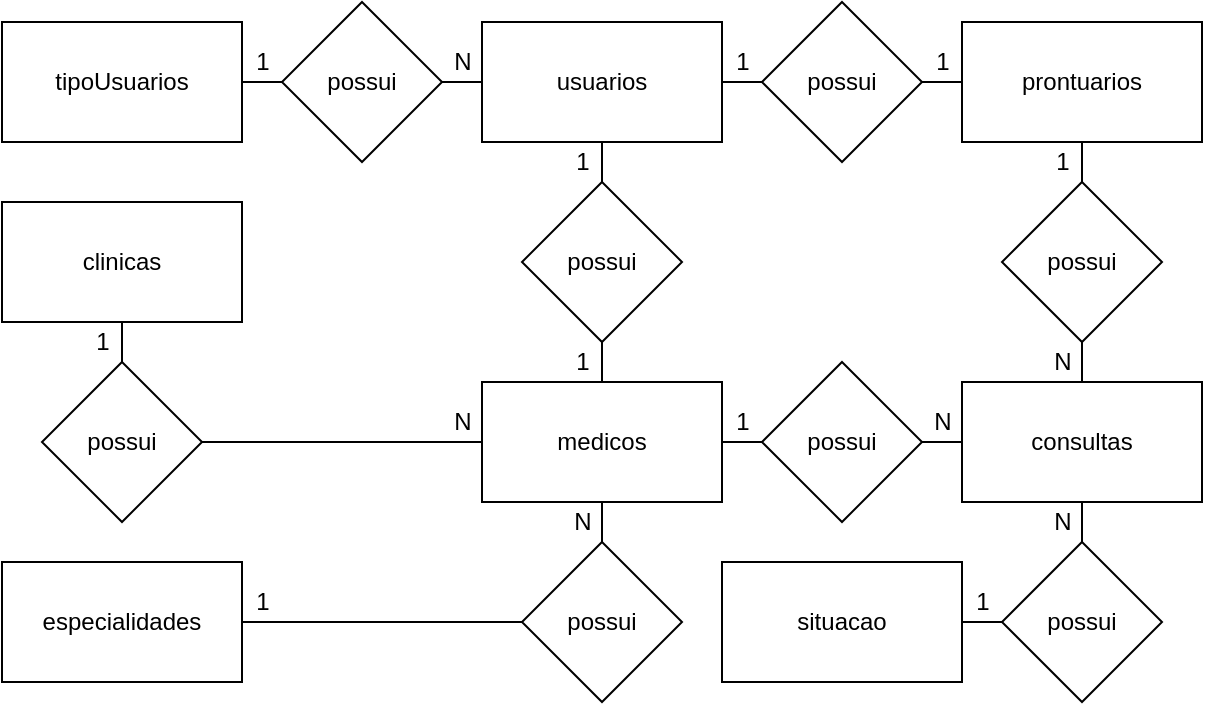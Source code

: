 <mxfile version="14.4.8" type="device" pages="2"><diagram id="7rY4UOTyvsUMsI9Cc3lf" name="conceitual"><mxGraphModel dx="1038" dy="580" grid="1" gridSize="10" guides="1" tooltips="1" connect="1" arrows="1" fold="1" page="1" pageScale="1" pageWidth="827" pageHeight="1169" math="0" shadow="0"><root><mxCell id="0"/><mxCell id="1" parent="0"/><mxCell id="OJ_uaM7BmWq08cD7csnp-76" value="tipoUsuarios" style="rounded=0;whiteSpace=wrap;html=1;" parent="1" vertex="1"><mxGeometry x="40" y="40" width="120" height="60" as="geometry"/></mxCell><mxCell id="OJ_uaM7BmWq08cD7csnp-77" value="usuarios" style="rounded=0;whiteSpace=wrap;html=1;" parent="1" vertex="1"><mxGeometry x="280" y="40" width="120" height="60" as="geometry"/></mxCell><mxCell id="OJ_uaM7BmWq08cD7csnp-78" value="prontuarios" style="rounded=0;whiteSpace=wrap;html=1;" parent="1" vertex="1"><mxGeometry x="520" y="40" width="120" height="60" as="geometry"/></mxCell><mxCell id="OJ_uaM7BmWq08cD7csnp-81" style="edgeStyle=orthogonalEdgeStyle;rounded=0;orthogonalLoop=1;jettySize=auto;html=1;exitX=0;exitY=0.5;exitDx=0;exitDy=0;entryX=1;entryY=0.5;entryDx=0;entryDy=0;endArrow=none;endFill=0;" parent="1" source="OJ_uaM7BmWq08cD7csnp-79" target="OJ_uaM7BmWq08cD7csnp-76" edge="1"><mxGeometry relative="1" as="geometry"/></mxCell><mxCell id="OJ_uaM7BmWq08cD7csnp-82" style="edgeStyle=orthogonalEdgeStyle;rounded=0;orthogonalLoop=1;jettySize=auto;html=1;exitX=1;exitY=0.5;exitDx=0;exitDy=0;entryX=0;entryY=0.5;entryDx=0;entryDy=0;endArrow=none;endFill=0;" parent="1" source="OJ_uaM7BmWq08cD7csnp-79" target="OJ_uaM7BmWq08cD7csnp-77" edge="1"><mxGeometry relative="1" as="geometry"/></mxCell><mxCell id="OJ_uaM7BmWq08cD7csnp-79" value="possui" style="rhombus;whiteSpace=wrap;html=1;" parent="1" vertex="1"><mxGeometry x="180" y="30" width="80" height="80" as="geometry"/></mxCell><mxCell id="OJ_uaM7BmWq08cD7csnp-83" style="edgeStyle=orthogonalEdgeStyle;rounded=0;orthogonalLoop=1;jettySize=auto;html=1;exitX=0;exitY=0.5;exitDx=0;exitDy=0;entryX=1;entryY=0.5;entryDx=0;entryDy=0;endArrow=none;endFill=0;" parent="1" source="OJ_uaM7BmWq08cD7csnp-80" target="OJ_uaM7BmWq08cD7csnp-77" edge="1"><mxGeometry relative="1" as="geometry"/></mxCell><mxCell id="OJ_uaM7BmWq08cD7csnp-84" style="edgeStyle=orthogonalEdgeStyle;rounded=0;orthogonalLoop=1;jettySize=auto;html=1;exitX=1;exitY=0.5;exitDx=0;exitDy=0;entryX=0;entryY=0.5;entryDx=0;entryDy=0;endArrow=none;endFill=0;" parent="1" source="OJ_uaM7BmWq08cD7csnp-80" target="OJ_uaM7BmWq08cD7csnp-78" edge="1"><mxGeometry relative="1" as="geometry"/></mxCell><mxCell id="OJ_uaM7BmWq08cD7csnp-80" value="possui" style="rhombus;whiteSpace=wrap;html=1;" parent="1" vertex="1"><mxGeometry x="420" y="30" width="80" height="80" as="geometry"/></mxCell><mxCell id="OJ_uaM7BmWq08cD7csnp-88" style="edgeStyle=orthogonalEdgeStyle;rounded=0;orthogonalLoop=1;jettySize=auto;html=1;exitX=0.5;exitY=1;exitDx=0;exitDy=0;entryX=0.5;entryY=0;entryDx=0;entryDy=0;endArrow=none;endFill=0;" parent="1" source="OJ_uaM7BmWq08cD7csnp-85" target="OJ_uaM7BmWq08cD7csnp-86" edge="1"><mxGeometry relative="1" as="geometry"/></mxCell><mxCell id="OJ_uaM7BmWq08cD7csnp-89" style="edgeStyle=orthogonalEdgeStyle;rounded=0;orthogonalLoop=1;jettySize=auto;html=1;exitX=0.5;exitY=0;exitDx=0;exitDy=0;endArrow=none;endFill=0;" parent="1" source="OJ_uaM7BmWq08cD7csnp-85" target="OJ_uaM7BmWq08cD7csnp-77" edge="1"><mxGeometry relative="1" as="geometry"/></mxCell><mxCell id="OJ_uaM7BmWq08cD7csnp-85" value="possui" style="rhombus;whiteSpace=wrap;html=1;" parent="1" vertex="1"><mxGeometry x="300" y="120" width="80" height="80" as="geometry"/></mxCell><mxCell id="OJ_uaM7BmWq08cD7csnp-86" value="medicos" style="rounded=0;whiteSpace=wrap;html=1;" parent="1" vertex="1"><mxGeometry x="280" y="220" width="120" height="60" as="geometry"/></mxCell><mxCell id="OJ_uaM7BmWq08cD7csnp-87" value="clinicas" style="rounded=0;whiteSpace=wrap;html=1;" parent="1" vertex="1"><mxGeometry x="40" y="130" width="120" height="60" as="geometry"/></mxCell><mxCell id="OJ_uaM7BmWq08cD7csnp-91" style="edgeStyle=orthogonalEdgeStyle;rounded=0;orthogonalLoop=1;jettySize=auto;html=1;exitX=1;exitY=0.5;exitDx=0;exitDy=0;entryX=0;entryY=0.5;entryDx=0;entryDy=0;endArrow=none;endFill=0;" parent="1" source="OJ_uaM7BmWq08cD7csnp-90" target="OJ_uaM7BmWq08cD7csnp-86" edge="1"><mxGeometry relative="1" as="geometry"/></mxCell><mxCell id="OJ_uaM7BmWq08cD7csnp-92" style="edgeStyle=orthogonalEdgeStyle;rounded=0;orthogonalLoop=1;jettySize=auto;html=1;exitX=0.5;exitY=0;exitDx=0;exitDy=0;entryX=0.5;entryY=1;entryDx=0;entryDy=0;endArrow=none;endFill=0;" parent="1" source="OJ_uaM7BmWq08cD7csnp-90" target="OJ_uaM7BmWq08cD7csnp-87" edge="1"><mxGeometry relative="1" as="geometry"/></mxCell><mxCell id="OJ_uaM7BmWq08cD7csnp-90" value="possui" style="rhombus;whiteSpace=wrap;html=1;" parent="1" vertex="1"><mxGeometry x="60" y="210" width="80" height="80" as="geometry"/></mxCell><mxCell id="OJ_uaM7BmWq08cD7csnp-96" style="edgeStyle=orthogonalEdgeStyle;rounded=0;orthogonalLoop=1;jettySize=auto;html=1;exitX=0.5;exitY=0;exitDx=0;exitDy=0;entryX=0.5;entryY=1;entryDx=0;entryDy=0;endArrow=none;endFill=0;" parent="1" source="OJ_uaM7BmWq08cD7csnp-93" target="OJ_uaM7BmWq08cD7csnp-86" edge="1"><mxGeometry relative="1" as="geometry"/></mxCell><mxCell id="OJ_uaM7BmWq08cD7csnp-93" value="possui" style="rhombus;whiteSpace=wrap;html=1;" parent="1" vertex="1"><mxGeometry x="300" y="300" width="80" height="80" as="geometry"/></mxCell><mxCell id="OJ_uaM7BmWq08cD7csnp-97" style="edgeStyle=orthogonalEdgeStyle;rounded=0;orthogonalLoop=1;jettySize=auto;html=1;exitX=1;exitY=0.5;exitDx=0;exitDy=0;entryX=0;entryY=0.5;entryDx=0;entryDy=0;endArrow=none;endFill=0;" parent="1" source="OJ_uaM7BmWq08cD7csnp-94" target="OJ_uaM7BmWq08cD7csnp-93" edge="1"><mxGeometry relative="1" as="geometry"/></mxCell><mxCell id="OJ_uaM7BmWq08cD7csnp-94" value="especialidades" style="rounded=0;whiteSpace=wrap;html=1;" parent="1" vertex="1"><mxGeometry x="40" y="310" width="120" height="60" as="geometry"/></mxCell><mxCell id="OJ_uaM7BmWq08cD7csnp-98" value="consultas" style="rounded=0;whiteSpace=wrap;html=1;" parent="1" vertex="1"><mxGeometry x="520" y="220" width="120" height="60" as="geometry"/></mxCell><mxCell id="OJ_uaM7BmWq08cD7csnp-103" style="edgeStyle=orthogonalEdgeStyle;rounded=0;orthogonalLoop=1;jettySize=auto;html=1;exitX=1;exitY=0.5;exitDx=0;exitDy=0;entryX=0;entryY=0.5;entryDx=0;entryDy=0;endArrow=none;endFill=0;" parent="1" source="OJ_uaM7BmWq08cD7csnp-99" target="OJ_uaM7BmWq08cD7csnp-98" edge="1"><mxGeometry relative="1" as="geometry"/></mxCell><mxCell id="OJ_uaM7BmWq08cD7csnp-104" style="edgeStyle=orthogonalEdgeStyle;rounded=0;orthogonalLoop=1;jettySize=auto;html=1;exitX=0;exitY=0.5;exitDx=0;exitDy=0;entryX=1;entryY=0.5;entryDx=0;entryDy=0;endArrow=none;endFill=0;" parent="1" source="OJ_uaM7BmWq08cD7csnp-99" target="OJ_uaM7BmWq08cD7csnp-86" edge="1"><mxGeometry relative="1" as="geometry"/></mxCell><mxCell id="OJ_uaM7BmWq08cD7csnp-99" value="possui" style="rhombus;whiteSpace=wrap;html=1;" parent="1" vertex="1"><mxGeometry x="420" y="210" width="80" height="80" as="geometry"/></mxCell><mxCell id="OJ_uaM7BmWq08cD7csnp-101" style="edgeStyle=orthogonalEdgeStyle;rounded=0;orthogonalLoop=1;jettySize=auto;html=1;exitX=0.5;exitY=0;exitDx=0;exitDy=0;entryX=0.5;entryY=1;entryDx=0;entryDy=0;endArrow=none;endFill=0;" parent="1" source="OJ_uaM7BmWq08cD7csnp-100" target="OJ_uaM7BmWq08cD7csnp-78" edge="1"><mxGeometry relative="1" as="geometry"/></mxCell><mxCell id="OJ_uaM7BmWq08cD7csnp-102" style="edgeStyle=orthogonalEdgeStyle;rounded=0;orthogonalLoop=1;jettySize=auto;html=1;exitX=0.5;exitY=1;exitDx=0;exitDy=0;entryX=0.5;entryY=0;entryDx=0;entryDy=0;endArrow=none;endFill=0;" parent="1" source="OJ_uaM7BmWq08cD7csnp-100" target="OJ_uaM7BmWq08cD7csnp-98" edge="1"><mxGeometry relative="1" as="geometry"/></mxCell><mxCell id="OJ_uaM7BmWq08cD7csnp-100" value="possui" style="rhombus;whiteSpace=wrap;html=1;" parent="1" vertex="1"><mxGeometry x="540" y="120" width="80" height="80" as="geometry"/></mxCell><mxCell id="OJ_uaM7BmWq08cD7csnp-105" value="1" style="text;html=1;align=center;verticalAlign=middle;resizable=0;points=[];autosize=1;" parent="1" vertex="1"><mxGeometry x="160" y="50" width="20" height="20" as="geometry"/></mxCell><mxCell id="OJ_uaM7BmWq08cD7csnp-106" value="N" style="text;html=1;align=center;verticalAlign=middle;resizable=0;points=[];autosize=1;" parent="1" vertex="1"><mxGeometry x="260" y="50" width="20" height="20" as="geometry"/></mxCell><mxCell id="OJ_uaM7BmWq08cD7csnp-107" value="1" style="text;html=1;align=center;verticalAlign=middle;resizable=0;points=[];autosize=1;" parent="1" vertex="1"><mxGeometry x="400" y="50" width="20" height="20" as="geometry"/></mxCell><mxCell id="OJ_uaM7BmWq08cD7csnp-108" value="1" style="text;html=1;align=center;verticalAlign=middle;resizable=0;points=[];autosize=1;" parent="1" vertex="1"><mxGeometry x="500" y="50" width="20" height="20" as="geometry"/></mxCell><mxCell id="OJ_uaM7BmWq08cD7csnp-109" value="1" style="text;html=1;align=center;verticalAlign=middle;resizable=0;points=[];autosize=1;" parent="1" vertex="1"><mxGeometry x="560" y="100" width="20" height="20" as="geometry"/></mxCell><mxCell id="OJ_uaM7BmWq08cD7csnp-110" value="N" style="text;html=1;align=center;verticalAlign=middle;resizable=0;points=[];autosize=1;" parent="1" vertex="1"><mxGeometry x="560" y="200" width="20" height="20" as="geometry"/></mxCell><mxCell id="OJ_uaM7BmWq08cD7csnp-111" value="N" style="text;html=1;align=center;verticalAlign=middle;resizable=0;points=[];autosize=1;" parent="1" vertex="1"><mxGeometry x="500" y="230" width="20" height="20" as="geometry"/></mxCell><mxCell id="OJ_uaM7BmWq08cD7csnp-112" value="1" style="text;html=1;align=center;verticalAlign=middle;resizable=0;points=[];autosize=1;" parent="1" vertex="1"><mxGeometry x="400" y="230" width="20" height="20" as="geometry"/></mxCell><mxCell id="OJ_uaM7BmWq08cD7csnp-113" value="N" style="text;html=1;align=center;verticalAlign=middle;resizable=0;points=[];autosize=1;" parent="1" vertex="1"><mxGeometry x="320" y="280" width="20" height="20" as="geometry"/></mxCell><mxCell id="OJ_uaM7BmWq08cD7csnp-115" value="1" style="text;html=1;align=center;verticalAlign=middle;resizable=0;points=[];autosize=1;" parent="1" vertex="1"><mxGeometry x="160" y="320" width="20" height="20" as="geometry"/></mxCell><mxCell id="OJ_uaM7BmWq08cD7csnp-116" value="1" style="text;html=1;align=center;verticalAlign=middle;resizable=0;points=[];autosize=1;" parent="1" vertex="1"><mxGeometry x="80" y="190" width="20" height="20" as="geometry"/></mxCell><mxCell id="OJ_uaM7BmWq08cD7csnp-117" value="N" style="text;html=1;align=center;verticalAlign=middle;resizable=0;points=[];autosize=1;" parent="1" vertex="1"><mxGeometry x="260" y="230" width="20" height="20" as="geometry"/></mxCell><mxCell id="OJ_uaM7BmWq08cD7csnp-118" value="1" style="text;html=1;align=center;verticalAlign=middle;resizable=0;points=[];autosize=1;" parent="1" vertex="1"><mxGeometry x="320" y="100" width="20" height="20" as="geometry"/></mxCell><mxCell id="OJ_uaM7BmWq08cD7csnp-119" value="1" style="text;html=1;align=center;verticalAlign=middle;resizable=0;points=[];autosize=1;" parent="1" vertex="1"><mxGeometry x="320" y="200" width="20" height="20" as="geometry"/></mxCell><mxCell id="DDlO2XC5WLQUPD_ehBai-1" value="situacao" style="rounded=0;whiteSpace=wrap;html=1;" parent="1" vertex="1"><mxGeometry x="400" y="310" width="120" height="60" as="geometry"/></mxCell><mxCell id="DDlO2XC5WLQUPD_ehBai-5" style="edgeStyle=orthogonalEdgeStyle;rounded=0;orthogonalLoop=1;jettySize=auto;html=1;exitX=0;exitY=0.5;exitDx=0;exitDy=0;entryX=1;entryY=0.5;entryDx=0;entryDy=0;endArrow=none;endFill=0;" parent="1" source="DDlO2XC5WLQUPD_ehBai-4" target="DDlO2XC5WLQUPD_ehBai-1" edge="1"><mxGeometry relative="1" as="geometry"/></mxCell><mxCell id="DDlO2XC5WLQUPD_ehBai-6" style="edgeStyle=orthogonalEdgeStyle;rounded=0;orthogonalLoop=1;jettySize=auto;html=1;exitX=0.5;exitY=0;exitDx=0;exitDy=0;entryX=0.5;entryY=1;entryDx=0;entryDy=0;endArrow=none;endFill=0;" parent="1" source="DDlO2XC5WLQUPD_ehBai-4" target="OJ_uaM7BmWq08cD7csnp-98" edge="1"><mxGeometry relative="1" as="geometry"/></mxCell><mxCell id="DDlO2XC5WLQUPD_ehBai-4" value="possui" style="rhombus;whiteSpace=wrap;html=1;" parent="1" vertex="1"><mxGeometry x="540" y="300" width="80" height="80" as="geometry"/></mxCell><mxCell id="DDlO2XC5WLQUPD_ehBai-7" value="N" style="text;html=1;align=center;verticalAlign=middle;resizable=0;points=[];autosize=1;" parent="1" vertex="1"><mxGeometry x="560" y="280" width="20" height="20" as="geometry"/></mxCell><mxCell id="DDlO2XC5WLQUPD_ehBai-8" value="1" style="text;html=1;align=center;verticalAlign=middle;resizable=0;points=[];autosize=1;" parent="1" vertex="1"><mxGeometry x="520" y="320" width="20" height="20" as="geometry"/></mxCell></root></mxGraphModel></diagram><diagram id="e2J6EmYb2MCSyccrRSJZ" name="lógico"><mxGraphModel dx="716" dy="400" grid="1" gridSize="10" guides="1" tooltips="1" connect="1" arrows="1" fold="1" page="1" pageScale="1" pageWidth="827" pageHeight="1169" math="0" shadow="0"><root><mxCell id="NOXT77abK0lByr01hegW-0"/><mxCell id="NOXT77abK0lByr01hegW-1" parent="NOXT77abK0lByr01hegW-0"/><mxCell id="NOXT77abK0lByr01hegW-2" value="tipoUsuarios" style="shape=table;startSize=30;container=1;collapsible=1;childLayout=tableLayout;fixedRows=1;rowLines=0;fontStyle=1;align=center;resizeLast=1;" parent="NOXT77abK0lByr01hegW-1" vertex="1"><mxGeometry x="40" y="70" width="180" height="100" as="geometry"/></mxCell><mxCell id="NOXT77abK0lByr01hegW-3" value="" style="shape=partialRectangle;collapsible=0;dropTarget=0;pointerEvents=0;fillColor=none;top=0;left=0;bottom=1;right=0;points=[[0,0.5],[1,0.5]];portConstraint=eastwest;" parent="NOXT77abK0lByr01hegW-2" vertex="1"><mxGeometry y="30" width="180" height="30" as="geometry"/></mxCell><mxCell id="NOXT77abK0lByr01hegW-4" value="PK" style="shape=partialRectangle;connectable=0;fillColor=none;top=0;left=0;bottom=0;right=0;fontStyle=1;overflow=hidden;" parent="NOXT77abK0lByr01hegW-3" vertex="1"><mxGeometry width="30" height="30" as="geometry"/></mxCell><mxCell id="NOXT77abK0lByr01hegW-5" value="idTipoUsuario" style="shape=partialRectangle;connectable=0;fillColor=none;top=0;left=0;bottom=0;right=0;align=left;spacingLeft=6;fontStyle=5;overflow=hidden;" parent="NOXT77abK0lByr01hegW-3" vertex="1"><mxGeometry x="30" width="150" height="30" as="geometry"/></mxCell><mxCell id="NOXT77abK0lByr01hegW-6" value="" style="shape=partialRectangle;collapsible=0;dropTarget=0;pointerEvents=0;fillColor=none;top=0;left=0;bottom=0;right=0;points=[[0,0.5],[1,0.5]];portConstraint=eastwest;" parent="NOXT77abK0lByr01hegW-2" vertex="1"><mxGeometry y="60" width="180" height="30" as="geometry"/></mxCell><mxCell id="NOXT77abK0lByr01hegW-7" value="" style="shape=partialRectangle;connectable=0;fillColor=none;top=0;left=0;bottom=0;right=0;editable=1;overflow=hidden;" parent="NOXT77abK0lByr01hegW-6" vertex="1"><mxGeometry width="30" height="30" as="geometry"/></mxCell><mxCell id="NOXT77abK0lByr01hegW-8" value="tituloTipoUsuario" style="shape=partialRectangle;connectable=0;fillColor=none;top=0;left=0;bottom=0;right=0;align=left;spacingLeft=6;overflow=hidden;" parent="NOXT77abK0lByr01hegW-6" vertex="1"><mxGeometry x="30" width="150" height="30" as="geometry"/></mxCell><mxCell id="HIZ99Whtv7OIh889KNnT-0" value="usuarios" style="shape=table;startSize=30;container=1;collapsible=1;childLayout=tableLayout;fixedRows=1;rowLines=0;fontStyle=1;align=center;resizeLast=1;" parent="NOXT77abK0lByr01hegW-1" vertex="1"><mxGeometry x="280" y="40" width="180" height="160" as="geometry"/></mxCell><mxCell id="HIZ99Whtv7OIh889KNnT-1" value="" style="shape=partialRectangle;collapsible=0;dropTarget=0;pointerEvents=0;fillColor=none;top=0;left=0;bottom=0;right=0;points=[[0,0.5],[1,0.5]];portConstraint=eastwest;" parent="HIZ99Whtv7OIh889KNnT-0" vertex="1"><mxGeometry y="30" width="180" height="30" as="geometry"/></mxCell><mxCell id="HIZ99Whtv7OIh889KNnT-2" value="PK" style="shape=partialRectangle;connectable=0;fillColor=none;top=0;left=0;bottom=0;right=0;fontStyle=1;overflow=hidden;" parent="HIZ99Whtv7OIh889KNnT-1" vertex="1"><mxGeometry width="60" height="30" as="geometry"/></mxCell><mxCell id="HIZ99Whtv7OIh889KNnT-3" value="idUsuario" style="shape=partialRectangle;connectable=0;fillColor=none;top=0;left=0;bottom=0;right=0;align=left;spacingLeft=6;fontStyle=5;overflow=hidden;" parent="HIZ99Whtv7OIh889KNnT-1" vertex="1"><mxGeometry x="60" width="120" height="30" as="geometry"/></mxCell><mxCell id="HIZ99Whtv7OIh889KNnT-4" value="" style="shape=partialRectangle;collapsible=0;dropTarget=0;pointerEvents=0;fillColor=none;top=0;left=0;bottom=1;right=0;points=[[0,0.5],[1,0.5]];portConstraint=eastwest;" parent="HIZ99Whtv7OIh889KNnT-0" vertex="1"><mxGeometry y="60" width="180" height="30" as="geometry"/></mxCell><mxCell id="HIZ99Whtv7OIh889KNnT-5" value="FK" style="shape=partialRectangle;connectable=0;fillColor=none;top=0;left=0;bottom=0;right=0;fontStyle=1;overflow=hidden;" parent="HIZ99Whtv7OIh889KNnT-4" vertex="1"><mxGeometry width="60" height="30" as="geometry"/></mxCell><mxCell id="HIZ99Whtv7OIh889KNnT-6" value="idTipoUsuario" style="shape=partialRectangle;connectable=0;fillColor=none;top=0;left=0;bottom=0;right=0;align=left;spacingLeft=6;fontStyle=5;overflow=hidden;" parent="HIZ99Whtv7OIh889KNnT-4" vertex="1"><mxGeometry x="60" width="120" height="30" as="geometry"/></mxCell><mxCell id="HIZ99Whtv7OIh889KNnT-10" value="" style="shape=partialRectangle;collapsible=0;dropTarget=0;pointerEvents=0;fillColor=none;top=0;left=0;bottom=0;right=0;points=[[0,0.5],[1,0.5]];portConstraint=eastwest;" parent="HIZ99Whtv7OIh889KNnT-0" vertex="1"><mxGeometry y="90" width="180" height="30" as="geometry"/></mxCell><mxCell id="HIZ99Whtv7OIh889KNnT-11" value="" style="shape=partialRectangle;connectable=0;fillColor=none;top=0;left=0;bottom=0;right=0;editable=1;overflow=hidden;" parent="HIZ99Whtv7OIh889KNnT-10" vertex="1"><mxGeometry width="60" height="30" as="geometry"/></mxCell><mxCell id="HIZ99Whtv7OIh889KNnT-12" value="email" style="shape=partialRectangle;connectable=0;fillColor=none;top=0;left=0;bottom=0;right=0;align=left;spacingLeft=6;overflow=hidden;" parent="HIZ99Whtv7OIh889KNnT-10" vertex="1"><mxGeometry x="60" width="120" height="30" as="geometry"/></mxCell><mxCell id="HIZ99Whtv7OIh889KNnT-78" value="" style="shape=partialRectangle;collapsible=0;dropTarget=0;pointerEvents=0;fillColor=none;top=0;left=0;bottom=0;right=0;points=[[0,0.5],[1,0.5]];portConstraint=eastwest;" parent="HIZ99Whtv7OIh889KNnT-0" vertex="1"><mxGeometry y="120" width="180" height="30" as="geometry"/></mxCell><mxCell id="HIZ99Whtv7OIh889KNnT-79" value="" style="shape=partialRectangle;connectable=0;fillColor=none;top=0;left=0;bottom=0;right=0;editable=1;overflow=hidden;" parent="HIZ99Whtv7OIh889KNnT-78" vertex="1"><mxGeometry width="60" height="30" as="geometry"/></mxCell><mxCell id="HIZ99Whtv7OIh889KNnT-80" value="senha" style="shape=partialRectangle;connectable=0;fillColor=none;top=0;left=0;bottom=0;right=0;align=left;spacingLeft=6;overflow=hidden;" parent="HIZ99Whtv7OIh889KNnT-78" vertex="1"><mxGeometry x="60" width="120" height="30" as="geometry"/></mxCell><mxCell id="HIZ99Whtv7OIh889KNnT-26" value="consultas" style="shape=table;startSize=30;container=1;collapsible=1;childLayout=tableLayout;fixedRows=1;rowLines=0;fontStyle=1;align=center;resizeLast=1;" parent="NOXT77abK0lByr01hegW-1" vertex="1"><mxGeometry x="520" y="340" width="180" height="250" as="geometry"/></mxCell><mxCell id="HIZ99Whtv7OIh889KNnT-27" value="" style="shape=partialRectangle;collapsible=0;dropTarget=0;pointerEvents=0;fillColor=none;top=0;left=0;bottom=0;right=0;points=[[0,0.5],[1,0.5]];portConstraint=eastwest;" parent="HIZ99Whtv7OIh889KNnT-26" vertex="1"><mxGeometry y="30" width="180" height="30" as="geometry"/></mxCell><mxCell id="HIZ99Whtv7OIh889KNnT-28" value="PK" style="shape=partialRectangle;connectable=0;fillColor=none;top=0;left=0;bottom=0;right=0;fontStyle=1;overflow=hidden;" parent="HIZ99Whtv7OIh889KNnT-27" vertex="1"><mxGeometry width="60" height="30" as="geometry"/></mxCell><mxCell id="HIZ99Whtv7OIh889KNnT-29" value="idConsulta" style="shape=partialRectangle;connectable=0;fillColor=none;top=0;left=0;bottom=0;right=0;align=left;spacingLeft=6;fontStyle=5;overflow=hidden;" parent="HIZ99Whtv7OIh889KNnT-27" vertex="1"><mxGeometry x="60" width="120" height="30" as="geometry"/></mxCell><mxCell id="zqSfp8advSl7G27o_7N4-134" value="" style="shape=partialRectangle;collapsible=0;dropTarget=0;pointerEvents=0;fillColor=none;top=0;left=0;bottom=0;right=0;points=[[0,0.5],[1,0.5]];portConstraint=eastwest;" parent="HIZ99Whtv7OIh889KNnT-26" vertex="1"><mxGeometry y="60" width="180" height="30" as="geometry"/></mxCell><mxCell id="zqSfp8advSl7G27o_7N4-135" value="FK" style="shape=partialRectangle;connectable=0;fillColor=none;top=0;left=0;bottom=0;right=0;fontStyle=1;overflow=hidden;" parent="zqSfp8advSl7G27o_7N4-134" vertex="1"><mxGeometry width="60" height="30" as="geometry"/></mxCell><mxCell id="zqSfp8advSl7G27o_7N4-136" value="idMedico" style="shape=partialRectangle;connectable=0;fillColor=none;top=0;left=0;bottom=0;right=0;align=left;spacingLeft=6;fontStyle=5;overflow=hidden;" parent="zqSfp8advSl7G27o_7N4-134" vertex="1"><mxGeometry x="60" width="120" height="30" as="geometry"/></mxCell><mxCell id="HIZ99Whtv7OIh889KNnT-124" value="" style="shape=partialRectangle;collapsible=0;dropTarget=0;pointerEvents=0;fillColor=none;top=0;left=0;bottom=0;right=0;points=[[0,0.5],[1,0.5]];portConstraint=eastwest;" parent="HIZ99Whtv7OIh889KNnT-26" vertex="1"><mxGeometry y="90" width="180" height="30" as="geometry"/></mxCell><mxCell id="HIZ99Whtv7OIh889KNnT-125" value="FK" style="shape=partialRectangle;connectable=0;fillColor=none;top=0;left=0;bottom=0;right=0;fontStyle=1;overflow=hidden;" parent="HIZ99Whtv7OIh889KNnT-124" vertex="1"><mxGeometry width="60" height="30" as="geometry"/></mxCell><mxCell id="HIZ99Whtv7OIh889KNnT-126" value="idProntuario" style="shape=partialRectangle;connectable=0;fillColor=none;top=0;left=0;bottom=0;right=0;align=left;spacingLeft=6;fontStyle=5;overflow=hidden;" parent="HIZ99Whtv7OIh889KNnT-124" vertex="1"><mxGeometry x="60" width="120" height="30" as="geometry"/></mxCell><mxCell id="HIZ99Whtv7OIh889KNnT-30" value="" style="shape=partialRectangle;collapsible=0;dropTarget=0;pointerEvents=0;fillColor=none;top=0;left=0;bottom=1;right=0;points=[[0,0.5],[1,0.5]];portConstraint=eastwest;" parent="HIZ99Whtv7OIh889KNnT-26" vertex="1"><mxGeometry y="120" width="180" height="30" as="geometry"/></mxCell><mxCell id="HIZ99Whtv7OIh889KNnT-31" value="FK" style="shape=partialRectangle;connectable=0;fillColor=none;top=0;left=0;bottom=0;right=0;fontStyle=1;overflow=hidden;" parent="HIZ99Whtv7OIh889KNnT-30" vertex="1"><mxGeometry width="60" height="30" as="geometry"/></mxCell><mxCell id="HIZ99Whtv7OIh889KNnT-32" value="idSituacao" style="shape=partialRectangle;connectable=0;fillColor=none;top=0;left=0;bottom=0;right=0;align=left;spacingLeft=6;fontStyle=5;overflow=hidden;" parent="HIZ99Whtv7OIh889KNnT-30" vertex="1"><mxGeometry x="60" width="120" height="30" as="geometry"/></mxCell><mxCell id="zqSfp8advSl7G27o_7N4-137" value="" style="shape=partialRectangle;collapsible=0;dropTarget=0;pointerEvents=0;fillColor=none;top=0;left=0;bottom=0;right=0;points=[[0,0.5],[1,0.5]];portConstraint=eastwest;" parent="HIZ99Whtv7OIh889KNnT-26" vertex="1"><mxGeometry y="150" width="180" height="30" as="geometry"/></mxCell><mxCell id="zqSfp8advSl7G27o_7N4-138" value="" style="shape=partialRectangle;connectable=0;fillColor=none;top=0;left=0;bottom=0;right=0;editable=1;overflow=hidden;" parent="zqSfp8advSl7G27o_7N4-137" vertex="1"><mxGeometry width="60" height="30" as="geometry"/></mxCell><mxCell id="zqSfp8advSl7G27o_7N4-139" value="dataConsulta" style="shape=partialRectangle;connectable=0;fillColor=none;top=0;left=0;bottom=0;right=0;align=left;spacingLeft=6;overflow=hidden;" parent="zqSfp8advSl7G27o_7N4-137" vertex="1"><mxGeometry x="60" width="120" height="30" as="geometry"/></mxCell><mxCell id="zqSfp8advSl7G27o_7N4-140" value="" style="shape=partialRectangle;collapsible=0;dropTarget=0;pointerEvents=0;fillColor=none;top=0;left=0;bottom=0;right=0;points=[[0,0.5],[1,0.5]];portConstraint=eastwest;" parent="HIZ99Whtv7OIh889KNnT-26" vertex="1"><mxGeometry y="180" width="180" height="30" as="geometry"/></mxCell><mxCell id="zqSfp8advSl7G27o_7N4-141" value="" style="shape=partialRectangle;connectable=0;fillColor=none;top=0;left=0;bottom=0;right=0;editable=1;overflow=hidden;" parent="zqSfp8advSl7G27o_7N4-140" vertex="1"><mxGeometry width="60" height="30" as="geometry"/></mxCell><mxCell id="zqSfp8advSl7G27o_7N4-142" value="horaConsulta" style="shape=partialRectangle;connectable=0;fillColor=none;top=0;left=0;bottom=0;right=0;align=left;spacingLeft=6;overflow=hidden;" parent="zqSfp8advSl7G27o_7N4-140" vertex="1"><mxGeometry x="60" width="120" height="30" as="geometry"/></mxCell><mxCell id="HIZ99Whtv7OIh889KNnT-33" value="" style="shape=partialRectangle;collapsible=0;dropTarget=0;pointerEvents=0;fillColor=none;top=0;left=0;bottom=0;right=0;points=[[0,0.5],[1,0.5]];portConstraint=eastwest;" parent="HIZ99Whtv7OIh889KNnT-26" vertex="1"><mxGeometry y="210" width="180" height="30" as="geometry"/></mxCell><mxCell id="HIZ99Whtv7OIh889KNnT-34" value="" style="shape=partialRectangle;connectable=0;fillColor=none;top=0;left=0;bottom=0;right=0;editable=1;overflow=hidden;" parent="HIZ99Whtv7OIh889KNnT-33" vertex="1"><mxGeometry width="60" height="30" as="geometry"/></mxCell><mxCell id="HIZ99Whtv7OIh889KNnT-35" value="descricao" style="shape=partialRectangle;connectable=0;fillColor=none;top=0;left=0;bottom=0;right=0;align=left;spacingLeft=6;overflow=hidden;" parent="HIZ99Whtv7OIh889KNnT-33" vertex="1"><mxGeometry x="60" width="120" height="30" as="geometry"/></mxCell><mxCell id="HIZ99Whtv7OIh889KNnT-52" value="clinicas" style="shape=table;startSize=30;container=1;collapsible=1;childLayout=tableLayout;fixedRows=1;rowLines=0;fontStyle=1;align=center;resizeLast=1;" parent="NOXT77abK0lByr01hegW-1" vertex="1"><mxGeometry x="40" y="190" width="180" height="250" as="geometry"/></mxCell><mxCell id="HIZ99Whtv7OIh889KNnT-53" value="" style="shape=partialRectangle;collapsible=0;dropTarget=0;pointerEvents=0;fillColor=none;top=0;left=0;bottom=1;right=0;points=[[0,0.5],[1,0.5]];portConstraint=eastwest;" parent="HIZ99Whtv7OIh889KNnT-52" vertex="1"><mxGeometry y="30" width="180" height="30" as="geometry"/></mxCell><mxCell id="HIZ99Whtv7OIh889KNnT-54" value="PK" style="shape=partialRectangle;connectable=0;fillColor=none;top=0;left=0;bottom=0;right=0;fontStyle=1;overflow=hidden;" parent="HIZ99Whtv7OIh889KNnT-53" vertex="1"><mxGeometry width="30" height="30" as="geometry"/></mxCell><mxCell id="HIZ99Whtv7OIh889KNnT-55" value="idClinicas" style="shape=partialRectangle;connectable=0;fillColor=none;top=0;left=0;bottom=0;right=0;align=left;spacingLeft=6;fontStyle=5;overflow=hidden;" parent="HIZ99Whtv7OIh889KNnT-53" vertex="1"><mxGeometry x="30" width="150" height="30" as="geometry"/></mxCell><mxCell id="HIZ99Whtv7OIh889KNnT-56" value="" style="shape=partialRectangle;collapsible=0;dropTarget=0;pointerEvents=0;fillColor=none;top=0;left=0;bottom=0;right=0;points=[[0,0.5],[1,0.5]];portConstraint=eastwest;" parent="HIZ99Whtv7OIh889KNnT-52" vertex="1"><mxGeometry y="60" width="180" height="30" as="geometry"/></mxCell><mxCell id="HIZ99Whtv7OIh889KNnT-57" value="" style="shape=partialRectangle;connectable=0;fillColor=none;top=0;left=0;bottom=0;right=0;editable=1;overflow=hidden;" parent="HIZ99Whtv7OIh889KNnT-56" vertex="1"><mxGeometry width="30" height="30" as="geometry"/></mxCell><mxCell id="HIZ99Whtv7OIh889KNnT-58" value="endereco" style="shape=partialRectangle;connectable=0;fillColor=none;top=0;left=0;bottom=0;right=0;align=left;spacingLeft=6;overflow=hidden;" parent="HIZ99Whtv7OIh889KNnT-56" vertex="1"><mxGeometry x="30" width="150" height="30" as="geometry"/></mxCell><mxCell id="HIZ99Whtv7OIh889KNnT-59" value="" style="shape=partialRectangle;collapsible=0;dropTarget=0;pointerEvents=0;fillColor=none;top=0;left=0;bottom=0;right=0;points=[[0,0.5],[1,0.5]];portConstraint=eastwest;" parent="HIZ99Whtv7OIh889KNnT-52" vertex="1"><mxGeometry y="90" width="180" height="30" as="geometry"/></mxCell><mxCell id="HIZ99Whtv7OIh889KNnT-60" value="" style="shape=partialRectangle;connectable=0;fillColor=none;top=0;left=0;bottom=0;right=0;editable=1;overflow=hidden;" parent="HIZ99Whtv7OIh889KNnT-59" vertex="1"><mxGeometry width="30" height="30" as="geometry"/></mxCell><mxCell id="HIZ99Whtv7OIh889KNnT-61" value="horarioAbertura" style="shape=partialRectangle;connectable=0;fillColor=none;top=0;left=0;bottom=0;right=0;align=left;spacingLeft=6;overflow=hidden;" parent="HIZ99Whtv7OIh889KNnT-59" vertex="1"><mxGeometry x="30" width="150" height="30" as="geometry"/></mxCell><mxCell id="zqSfp8advSl7G27o_7N4-148" value="" style="shape=partialRectangle;collapsible=0;dropTarget=0;pointerEvents=0;fillColor=none;top=0;left=0;bottom=0;right=0;points=[[0,0.5],[1,0.5]];portConstraint=eastwest;" parent="HIZ99Whtv7OIh889KNnT-52" vertex="1"><mxGeometry y="120" width="180" height="30" as="geometry"/></mxCell><mxCell id="zqSfp8advSl7G27o_7N4-149" value="" style="shape=partialRectangle;connectable=0;fillColor=none;top=0;left=0;bottom=0;right=0;editable=1;overflow=hidden;" parent="zqSfp8advSl7G27o_7N4-148" vertex="1"><mxGeometry width="30" height="30" as="geometry"/></mxCell><mxCell id="zqSfp8advSl7G27o_7N4-150" value="horariosFechamento" style="shape=partialRectangle;connectable=0;fillColor=none;top=0;left=0;bottom=0;right=0;align=left;spacingLeft=6;overflow=hidden;" parent="zqSfp8advSl7G27o_7N4-148" vertex="1"><mxGeometry x="30" width="150" height="30" as="geometry"/></mxCell><mxCell id="HIZ99Whtv7OIh889KNnT-62" value="" style="shape=partialRectangle;collapsible=0;dropTarget=0;pointerEvents=0;fillColor=none;top=0;left=0;bottom=0;right=0;points=[[0,0.5],[1,0.5]];portConstraint=eastwest;" parent="HIZ99Whtv7OIh889KNnT-52" vertex="1"><mxGeometry y="150" width="180" height="30" as="geometry"/></mxCell><mxCell id="HIZ99Whtv7OIh889KNnT-63" value="" style="shape=partialRectangle;connectable=0;fillColor=none;top=0;left=0;bottom=0;right=0;editable=1;overflow=hidden;" parent="HIZ99Whtv7OIh889KNnT-62" vertex="1"><mxGeometry width="30" height="30" as="geometry"/></mxCell><mxCell id="HIZ99Whtv7OIh889KNnT-64" value="cnpj" style="shape=partialRectangle;connectable=0;fillColor=none;top=0;left=0;bottom=0;right=0;align=left;spacingLeft=6;overflow=hidden;" parent="HIZ99Whtv7OIh889KNnT-62" vertex="1"><mxGeometry x="30" width="150" height="30" as="geometry"/></mxCell><mxCell id="HIZ99Whtv7OIh889KNnT-127" value="" style="shape=partialRectangle;collapsible=0;dropTarget=0;pointerEvents=0;fillColor=none;top=0;left=0;bottom=0;right=0;points=[[0,0.5],[1,0.5]];portConstraint=eastwest;" parent="HIZ99Whtv7OIh889KNnT-52" vertex="1"><mxGeometry y="180" width="180" height="30" as="geometry"/></mxCell><mxCell id="HIZ99Whtv7OIh889KNnT-128" value="" style="shape=partialRectangle;connectable=0;fillColor=none;top=0;left=0;bottom=0;right=0;editable=1;overflow=hidden;" parent="HIZ99Whtv7OIh889KNnT-127" vertex="1"><mxGeometry width="30" height="30" as="geometry"/></mxCell><mxCell id="HIZ99Whtv7OIh889KNnT-129" value="nomeFantasia" style="shape=partialRectangle;connectable=0;fillColor=none;top=0;left=0;bottom=0;right=0;align=left;spacingLeft=6;overflow=hidden;" parent="HIZ99Whtv7OIh889KNnT-127" vertex="1"><mxGeometry x="30" width="150" height="30" as="geometry"/></mxCell><mxCell id="HIZ99Whtv7OIh889KNnT-130" value="" style="shape=partialRectangle;collapsible=0;dropTarget=0;pointerEvents=0;fillColor=none;top=0;left=0;bottom=0;right=0;points=[[0,0.5],[1,0.5]];portConstraint=eastwest;" parent="HIZ99Whtv7OIh889KNnT-52" vertex="1"><mxGeometry y="210" width="180" height="30" as="geometry"/></mxCell><mxCell id="HIZ99Whtv7OIh889KNnT-131" value="" style="shape=partialRectangle;connectable=0;fillColor=none;top=0;left=0;bottom=0;right=0;editable=1;overflow=hidden;" parent="HIZ99Whtv7OIh889KNnT-130" vertex="1"><mxGeometry width="30" height="30" as="geometry"/></mxCell><mxCell id="HIZ99Whtv7OIh889KNnT-132" value="razaoSocial" style="shape=partialRectangle;connectable=0;fillColor=none;top=0;left=0;bottom=0;right=0;align=left;spacingLeft=6;overflow=hidden;" parent="HIZ99Whtv7OIh889KNnT-130" vertex="1"><mxGeometry x="30" width="150" height="30" as="geometry"/></mxCell><mxCell id="HIZ99Whtv7OIh889KNnT-65" value="especialidades" style="shape=table;startSize=30;container=1;collapsible=1;childLayout=tableLayout;fixedRows=1;rowLines=0;fontStyle=1;align=center;resizeLast=1;" parent="NOXT77abK0lByr01hegW-1" vertex="1"><mxGeometry x="40" y="460" width="180" height="100" as="geometry"><mxRectangle x="520" y="430" width="120" height="30" as="alternateBounds"/></mxGeometry></mxCell><mxCell id="HIZ99Whtv7OIh889KNnT-66" value="" style="shape=partialRectangle;collapsible=0;dropTarget=0;pointerEvents=0;fillColor=none;top=0;left=0;bottom=1;right=0;points=[[0,0.5],[1,0.5]];portConstraint=eastwest;" parent="HIZ99Whtv7OIh889KNnT-65" vertex="1"><mxGeometry y="30" width="180" height="30" as="geometry"/></mxCell><mxCell id="HIZ99Whtv7OIh889KNnT-67" value="PK" style="shape=partialRectangle;connectable=0;fillColor=none;top=0;left=0;bottom=0;right=0;fontStyle=1;overflow=hidden;" parent="HIZ99Whtv7OIh889KNnT-66" vertex="1"><mxGeometry width="30" height="30" as="geometry"/></mxCell><mxCell id="HIZ99Whtv7OIh889KNnT-68" value="idEspecialidades" style="shape=partialRectangle;connectable=0;fillColor=none;top=0;left=0;bottom=0;right=0;align=left;spacingLeft=6;fontStyle=5;overflow=hidden;" parent="HIZ99Whtv7OIh889KNnT-66" vertex="1"><mxGeometry x="30" width="150" height="30" as="geometry"/></mxCell><mxCell id="HIZ99Whtv7OIh889KNnT-69" value="" style="shape=partialRectangle;collapsible=0;dropTarget=0;pointerEvents=0;fillColor=none;top=0;left=0;bottom=0;right=0;points=[[0,0.5],[1,0.5]];portConstraint=eastwest;" parent="HIZ99Whtv7OIh889KNnT-65" vertex="1"><mxGeometry y="60" width="180" height="30" as="geometry"/></mxCell><mxCell id="HIZ99Whtv7OIh889KNnT-70" value="" style="shape=partialRectangle;connectable=0;fillColor=none;top=0;left=0;bottom=0;right=0;editable=1;overflow=hidden;" parent="HIZ99Whtv7OIh889KNnT-69" vertex="1"><mxGeometry width="30" height="30" as="geometry"/></mxCell><mxCell id="HIZ99Whtv7OIh889KNnT-71" value="tituloEspecialidade" style="shape=partialRectangle;connectable=0;fillColor=none;top=0;left=0;bottom=0;right=0;align=left;spacingLeft=6;overflow=hidden;" parent="HIZ99Whtv7OIh889KNnT-69" vertex="1"><mxGeometry x="30" width="150" height="30" as="geometry"/></mxCell><mxCell id="HIZ99Whtv7OIh889KNnT-139" value="" style="edgeStyle=entityRelationEdgeStyle;fontSize=12;html=1;endArrow=ERoneToMany;entryX=0;entryY=0.5;entryDx=0;entryDy=0;exitX=1;exitY=0.5;exitDx=0;exitDy=0;" parent="NOXT77abK0lByr01hegW-1" source="NOXT77abK0lByr01hegW-3" target="HIZ99Whtv7OIh889KNnT-4" edge="1"><mxGeometry width="100" height="100" relative="1" as="geometry"><mxPoint x="230" y="290" as="sourcePoint"/><mxPoint x="330" y="190" as="targetPoint"/></mxGeometry></mxCell><mxCell id="HIZ99Whtv7OIh889KNnT-141" value="" style="edgeStyle=entityRelationEdgeStyle;fontSize=12;html=1;endArrow=ERmandOne;startArrow=ERmandOne;exitX=1;exitY=0.5;exitDx=0;exitDy=0;entryX=0;entryY=0.5;entryDx=0;entryDy=0;" parent="NOXT77abK0lByr01hegW-1" source="HIZ99Whtv7OIh889KNnT-1" edge="1"><mxGeometry width="100" height="100" relative="1" as="geometry"><mxPoint x="230" y="290" as="sourcePoint"/><mxPoint x="520" y="115" as="targetPoint"/></mxGeometry></mxCell><mxCell id="HIZ99Whtv7OIh889KNnT-142" value="" style="edgeStyle=entityRelationEdgeStyle;fontSize=12;html=1;endArrow=ERoneToMany;exitX=1;exitY=0.5;exitDx=0;exitDy=0;entryX=1;entryY=0.5;entryDx=0;entryDy=0;" parent="NOXT77abK0lByr01hegW-1" target="HIZ99Whtv7OIh889KNnT-124" edge="1"><mxGeometry width="100" height="100" relative="1" as="geometry"><mxPoint x="700" y="90" as="sourcePoint"/><mxPoint x="540" y="180" as="targetPoint"/></mxGeometry></mxCell><mxCell id="HIZ99Whtv7OIh889KNnT-145" value="" style="edgeStyle=entityRelationEdgeStyle;fontSize=12;html=1;endArrow=ERoneToMany;entryX=0;entryY=0.5;entryDx=0;entryDy=0;exitX=1;exitY=0.5;exitDx=0;exitDy=0;" parent="NOXT77abK0lByr01hegW-1" source="zqSfp8advSl7G27o_7N4-49" target="zqSfp8advSl7G27o_7N4-134" edge="1"><mxGeometry width="100" height="100" relative="1" as="geometry"><mxPoint x="461" y="255" as="sourcePoint"/><mxPoint x="590" y="500" as="targetPoint"/></mxGeometry></mxCell><mxCell id="HIZ99Whtv7OIh889KNnT-146" value="" style="edgeStyle=entityRelationEdgeStyle;fontSize=12;html=1;endArrow=ERoneToMany;entryX=0;entryY=0.5;entryDx=0;entryDy=0;exitX=1;exitY=0.5;exitDx=0;exitDy=0;" parent="NOXT77abK0lByr01hegW-1" source="HIZ99Whtv7OIh889KNnT-66" target="zqSfp8advSl7G27o_7N4-52" edge="1"><mxGeometry width="100" height="100" relative="1" as="geometry"><mxPoint x="220" y="500" as="sourcePoint"/><mxPoint x="410" y="500" as="targetPoint"/></mxGeometry></mxCell><mxCell id="HIZ99Whtv7OIh889KNnT-147" value="" style="edgeStyle=entityRelationEdgeStyle;fontSize=12;html=1;endArrow=ERoneToMany;exitX=1;exitY=0.5;exitDx=0;exitDy=0;entryX=0;entryY=0.5;entryDx=0;entryDy=0;" parent="NOXT77abK0lByr01hegW-1" source="HIZ99Whtv7OIh889KNnT-53" target="zqSfp8advSl7G27o_7N4-64" edge="1"><mxGeometry width="100" height="100" relative="1" as="geometry"><mxPoint x="240" y="400" as="sourcePoint"/><mxPoint x="280.0" y="475" as="targetPoint"/></mxGeometry></mxCell><mxCell id="zqSfp8advSl7G27o_7N4-48" value="medicos" style="shape=table;startSize=20;container=1;collapsible=1;childLayout=tableLayout;fixedRows=1;rowLines=0;fontStyle=1;align=center;resizeLast=1;" parent="NOXT77abK0lByr01hegW-1" vertex="1"><mxGeometry x="280" y="220" width="180" height="220" as="geometry"/></mxCell><mxCell id="zqSfp8advSl7G27o_7N4-49" value="" style="shape=partialRectangle;collapsible=0;dropTarget=0;pointerEvents=0;fillColor=none;top=0;left=0;bottom=0;right=0;points=[[0,0.5],[1,0.5]];portConstraint=eastwest;" parent="zqSfp8advSl7G27o_7N4-48" vertex="1"><mxGeometry y="20" width="180" height="30" as="geometry"/></mxCell><mxCell id="zqSfp8advSl7G27o_7N4-50" value="PK" style="shape=partialRectangle;connectable=0;fillColor=none;top=0;left=0;bottom=0;right=0;fontStyle=1;overflow=hidden;" parent="zqSfp8advSl7G27o_7N4-49" vertex="1"><mxGeometry width="60" height="30" as="geometry"/></mxCell><mxCell id="zqSfp8advSl7G27o_7N4-51" value="idMedico" style="shape=partialRectangle;connectable=0;fillColor=none;top=0;left=0;bottom=0;right=0;align=left;spacingLeft=6;fontStyle=5;overflow=hidden;" parent="zqSfp8advSl7G27o_7N4-49" vertex="1"><mxGeometry x="60" width="120" height="30" as="geometry"/></mxCell><mxCell id="zqSfp8advSl7G27o_7N4-61" value="" style="shape=partialRectangle;collapsible=0;dropTarget=0;pointerEvents=0;fillColor=none;top=0;left=0;bottom=0;right=0;points=[[0,0.5],[1,0.5]];portConstraint=eastwest;" parent="zqSfp8advSl7G27o_7N4-48" vertex="1"><mxGeometry y="50" width="180" height="30" as="geometry"/></mxCell><mxCell id="zqSfp8advSl7G27o_7N4-62" value="FK" style="shape=partialRectangle;connectable=0;fillColor=none;top=0;left=0;bottom=0;right=0;fontStyle=1;overflow=hidden;" parent="zqSfp8advSl7G27o_7N4-61" vertex="1"><mxGeometry width="60" height="30" as="geometry"/></mxCell><mxCell id="zqSfp8advSl7G27o_7N4-63" value="idUsuario" style="shape=partialRectangle;connectable=0;fillColor=none;top=0;left=0;bottom=0;right=0;align=left;spacingLeft=6;fontStyle=5;overflow=hidden;" parent="zqSfp8advSl7G27o_7N4-61" vertex="1"><mxGeometry x="60" width="120" height="30" as="geometry"/></mxCell><mxCell id="zqSfp8advSl7G27o_7N4-64" value="" style="shape=partialRectangle;collapsible=0;dropTarget=0;pointerEvents=0;fillColor=none;top=0;left=0;bottom=0;right=0;points=[[0,0.5],[1,0.5]];portConstraint=eastwest;" parent="zqSfp8advSl7G27o_7N4-48" vertex="1"><mxGeometry y="80" width="180" height="30" as="geometry"/></mxCell><mxCell id="zqSfp8advSl7G27o_7N4-65" value="FK" style="shape=partialRectangle;connectable=0;fillColor=none;top=0;left=0;bottom=0;right=0;fontStyle=1;overflow=hidden;" parent="zqSfp8advSl7G27o_7N4-64" vertex="1"><mxGeometry width="60" height="30" as="geometry"/></mxCell><mxCell id="zqSfp8advSl7G27o_7N4-66" value="idClinica" style="shape=partialRectangle;connectable=0;fillColor=none;top=0;left=0;bottom=0;right=0;align=left;spacingLeft=6;fontStyle=5;overflow=hidden;" parent="zqSfp8advSl7G27o_7N4-64" vertex="1"><mxGeometry x="60" width="120" height="30" as="geometry"/></mxCell><mxCell id="zqSfp8advSl7G27o_7N4-52" value="" style="shape=partialRectangle;collapsible=0;dropTarget=0;pointerEvents=0;fillColor=none;top=0;left=0;bottom=1;right=0;points=[[0,0.5],[1,0.5]];portConstraint=eastwest;" parent="zqSfp8advSl7G27o_7N4-48" vertex="1"><mxGeometry y="110" width="180" height="30" as="geometry"/></mxCell><mxCell id="zqSfp8advSl7G27o_7N4-53" value="FK" style="shape=partialRectangle;connectable=0;fillColor=none;top=0;left=0;bottom=0;right=0;fontStyle=1;overflow=hidden;" parent="zqSfp8advSl7G27o_7N4-52" vertex="1"><mxGeometry width="60" height="30" as="geometry"/></mxCell><mxCell id="zqSfp8advSl7G27o_7N4-54" value="idEspecialidade" style="shape=partialRectangle;connectable=0;fillColor=none;top=0;left=0;bottom=0;right=0;align=left;spacingLeft=6;fontStyle=5;overflow=hidden;" parent="zqSfp8advSl7G27o_7N4-52" vertex="1"><mxGeometry x="60" width="120" height="30" as="geometry"/></mxCell><mxCell id="zqSfp8advSl7G27o_7N4-55" value="" style="shape=partialRectangle;collapsible=0;dropTarget=0;pointerEvents=0;fillColor=none;top=0;left=0;bottom=0;right=0;points=[[0,0.5],[1,0.5]];portConstraint=eastwest;" parent="zqSfp8advSl7G27o_7N4-48" vertex="1"><mxGeometry y="140" width="180" height="30" as="geometry"/></mxCell><mxCell id="zqSfp8advSl7G27o_7N4-56" value="" style="shape=partialRectangle;connectable=0;fillColor=none;top=0;left=0;bottom=0;right=0;editable=1;overflow=hidden;" parent="zqSfp8advSl7G27o_7N4-55" vertex="1"><mxGeometry width="60" height="30" as="geometry"/></mxCell><mxCell id="zqSfp8advSl7G27o_7N4-57" value="nomeMedico" style="shape=partialRectangle;connectable=0;fillColor=none;top=0;left=0;bottom=0;right=0;align=left;spacingLeft=6;overflow=hidden;" parent="zqSfp8advSl7G27o_7N4-55" vertex="1"><mxGeometry x="60" width="120" height="30" as="geometry"/></mxCell><mxCell id="zqSfp8advSl7G27o_7N4-58" value="" style="shape=partialRectangle;collapsible=0;dropTarget=0;pointerEvents=0;fillColor=none;top=0;left=0;bottom=0;right=0;points=[[0,0.5],[1,0.5]];portConstraint=eastwest;" parent="zqSfp8advSl7G27o_7N4-48" vertex="1"><mxGeometry y="170" width="180" height="30" as="geometry"/></mxCell><mxCell id="zqSfp8advSl7G27o_7N4-59" value="" style="shape=partialRectangle;connectable=0;fillColor=none;top=0;left=0;bottom=0;right=0;editable=1;overflow=hidden;" parent="zqSfp8advSl7G27o_7N4-58" vertex="1"><mxGeometry width="60" height="30" as="geometry"/></mxCell><mxCell id="zqSfp8advSl7G27o_7N4-60" value="crm" style="shape=partialRectangle;connectable=0;fillColor=none;top=0;left=0;bottom=0;right=0;align=left;spacingLeft=6;overflow=hidden;" parent="zqSfp8advSl7G27o_7N4-58" vertex="1"><mxGeometry x="60" width="120" height="30" as="geometry"/></mxCell><mxCell id="zqSfp8advSl7G27o_7N4-90" value="prontuarios" style="shape=table;startSize=30;container=1;collapsible=1;childLayout=tableLayout;fixedRows=1;rowLines=0;fontStyle=1;align=center;resizeLast=1;" parent="NOXT77abK0lByr01hegW-1" vertex="1"><mxGeometry x="520" y="40" width="180" height="280" as="geometry"/></mxCell><mxCell id="zqSfp8advSl7G27o_7N4-91" value="" style="shape=partialRectangle;collapsible=0;dropTarget=0;pointerEvents=0;fillColor=none;top=0;left=0;bottom=0;right=0;points=[[0,0.5],[1,0.5]];portConstraint=eastwest;" parent="zqSfp8advSl7G27o_7N4-90" vertex="1"><mxGeometry y="30" width="180" height="30" as="geometry"/></mxCell><mxCell id="zqSfp8advSl7G27o_7N4-92" value="PK" style="shape=partialRectangle;connectable=0;fillColor=none;top=0;left=0;bottom=0;right=0;fontStyle=1;overflow=hidden;" parent="zqSfp8advSl7G27o_7N4-91" vertex="1"><mxGeometry width="60" height="30" as="geometry"/></mxCell><mxCell id="zqSfp8advSl7G27o_7N4-93" value="idProntuario" style="shape=partialRectangle;connectable=0;fillColor=none;top=0;left=0;bottom=0;right=0;align=left;spacingLeft=6;fontStyle=5;overflow=hidden;" parent="zqSfp8advSl7G27o_7N4-91" vertex="1"><mxGeometry x="60" width="120" height="30" as="geometry"/></mxCell><mxCell id="zqSfp8advSl7G27o_7N4-94" value="" style="shape=partialRectangle;collapsible=0;dropTarget=0;pointerEvents=0;fillColor=none;top=0;left=0;bottom=1;right=0;points=[[0,0.5],[1,0.5]];portConstraint=eastwest;" parent="zqSfp8advSl7G27o_7N4-90" vertex="1"><mxGeometry y="60" width="180" height="30" as="geometry"/></mxCell><mxCell id="zqSfp8advSl7G27o_7N4-95" value="FK" style="shape=partialRectangle;connectable=0;fillColor=none;top=0;left=0;bottom=0;right=0;fontStyle=1;overflow=hidden;" parent="zqSfp8advSl7G27o_7N4-94" vertex="1"><mxGeometry width="60" height="30" as="geometry"/></mxCell><mxCell id="zqSfp8advSl7G27o_7N4-96" value="idUsuario" style="shape=partialRectangle;connectable=0;fillColor=none;top=0;left=0;bottom=0;right=0;align=left;spacingLeft=6;fontStyle=5;overflow=hidden;" parent="zqSfp8advSl7G27o_7N4-94" vertex="1"><mxGeometry x="60" width="120" height="30" as="geometry"/></mxCell><mxCell id="zqSfp8advSl7G27o_7N4-97" value="" style="shape=partialRectangle;collapsible=0;dropTarget=0;pointerEvents=0;fillColor=none;top=0;left=0;bottom=0;right=0;points=[[0,0.5],[1,0.5]];portConstraint=eastwest;" parent="zqSfp8advSl7G27o_7N4-90" vertex="1"><mxGeometry y="90" width="180" height="30" as="geometry"/></mxCell><mxCell id="zqSfp8advSl7G27o_7N4-98" value="" style="shape=partialRectangle;connectable=0;fillColor=none;top=0;left=0;bottom=0;right=0;editable=1;overflow=hidden;" parent="zqSfp8advSl7G27o_7N4-97" vertex="1"><mxGeometry width="60" height="30" as="geometry"/></mxCell><mxCell id="zqSfp8advSl7G27o_7N4-99" value="nomeProntuario" style="shape=partialRectangle;connectable=0;fillColor=none;top=0;left=0;bottom=0;right=0;align=left;spacingLeft=6;overflow=hidden;" parent="zqSfp8advSl7G27o_7N4-97" vertex="1"><mxGeometry x="60" width="120" height="30" as="geometry"/></mxCell><mxCell id="zqSfp8advSl7G27o_7N4-106" value="" style="shape=partialRectangle;collapsible=0;dropTarget=0;pointerEvents=0;fillColor=none;top=0;left=0;bottom=0;right=0;points=[[0,0.5],[1,0.5]];portConstraint=eastwest;" parent="zqSfp8advSl7G27o_7N4-90" vertex="1"><mxGeometry y="120" width="180" height="30" as="geometry"/></mxCell><mxCell id="zqSfp8advSl7G27o_7N4-107" value="" style="shape=partialRectangle;connectable=0;fillColor=none;top=0;left=0;bottom=0;right=0;editable=1;overflow=hidden;" parent="zqSfp8advSl7G27o_7N4-106" vertex="1"><mxGeometry width="60" height="30" as="geometry"/></mxCell><mxCell id="zqSfp8advSl7G27o_7N4-108" value="rg" style="shape=partialRectangle;connectable=0;fillColor=none;top=0;left=0;bottom=0;right=0;align=left;spacingLeft=6;overflow=hidden;" parent="zqSfp8advSl7G27o_7N4-106" vertex="1"><mxGeometry x="60" width="120" height="30" as="geometry"/></mxCell><mxCell id="zqSfp8advSl7G27o_7N4-109" value="" style="shape=partialRectangle;collapsible=0;dropTarget=0;pointerEvents=0;fillColor=none;top=0;left=0;bottom=0;right=0;points=[[0,0.5],[1,0.5]];portConstraint=eastwest;" parent="zqSfp8advSl7G27o_7N4-90" vertex="1"><mxGeometry y="150" width="180" height="30" as="geometry"/></mxCell><mxCell id="zqSfp8advSl7G27o_7N4-110" value="" style="shape=partialRectangle;connectable=0;fillColor=none;top=0;left=0;bottom=0;right=0;editable=1;overflow=hidden;" parent="zqSfp8advSl7G27o_7N4-109" vertex="1"><mxGeometry width="60" height="30" as="geometry"/></mxCell><mxCell id="zqSfp8advSl7G27o_7N4-111" value="cpf" style="shape=partialRectangle;connectable=0;fillColor=none;top=0;left=0;bottom=0;right=0;align=left;spacingLeft=6;overflow=hidden;" parent="zqSfp8advSl7G27o_7N4-109" vertex="1"><mxGeometry x="60" width="120" height="30" as="geometry"/></mxCell><mxCell id="zqSfp8advSl7G27o_7N4-112" value="" style="shape=partialRectangle;collapsible=0;dropTarget=0;pointerEvents=0;fillColor=none;top=0;left=0;bottom=0;right=0;points=[[0,0.5],[1,0.5]];portConstraint=eastwest;" parent="zqSfp8advSl7G27o_7N4-90" vertex="1"><mxGeometry y="180" width="180" height="30" as="geometry"/></mxCell><mxCell id="zqSfp8advSl7G27o_7N4-113" value="" style="shape=partialRectangle;connectable=0;fillColor=none;top=0;left=0;bottom=0;right=0;editable=1;overflow=hidden;" parent="zqSfp8advSl7G27o_7N4-112" vertex="1"><mxGeometry width="60" height="30" as="geometry"/></mxCell><mxCell id="zqSfp8advSl7G27o_7N4-114" value="dataNascimento" style="shape=partialRectangle;connectable=0;fillColor=none;top=0;left=0;bottom=0;right=0;align=left;spacingLeft=6;overflow=hidden;" parent="zqSfp8advSl7G27o_7N4-112" vertex="1"><mxGeometry x="60" width="120" height="30" as="geometry"/></mxCell><mxCell id="zqSfp8advSl7G27o_7N4-115" value="" style="shape=partialRectangle;collapsible=0;dropTarget=0;pointerEvents=0;fillColor=none;top=0;left=0;bottom=0;right=0;points=[[0,0.5],[1,0.5]];portConstraint=eastwest;" parent="zqSfp8advSl7G27o_7N4-90" vertex="1"><mxGeometry y="210" width="180" height="30" as="geometry"/></mxCell><mxCell id="zqSfp8advSl7G27o_7N4-116" value="" style="shape=partialRectangle;connectable=0;fillColor=none;top=0;left=0;bottom=0;right=0;editable=1;overflow=hidden;" parent="zqSfp8advSl7G27o_7N4-115" vertex="1"><mxGeometry width="60" height="30" as="geometry"/></mxCell><mxCell id="zqSfp8advSl7G27o_7N4-117" value="telefoneProntuario" style="shape=partialRectangle;connectable=0;fillColor=none;top=0;left=0;bottom=0;right=0;align=left;spacingLeft=6;overflow=hidden;" parent="zqSfp8advSl7G27o_7N4-115" vertex="1"><mxGeometry x="60" width="120" height="30" as="geometry"/></mxCell><mxCell id="zqSfp8advSl7G27o_7N4-100" value="" style="shape=partialRectangle;collapsible=0;dropTarget=0;pointerEvents=0;fillColor=none;top=0;left=0;bottom=0;right=0;points=[[0,0.5],[1,0.5]];portConstraint=eastwest;" parent="zqSfp8advSl7G27o_7N4-90" vertex="1"><mxGeometry y="240" width="180" height="30" as="geometry"/></mxCell><mxCell id="zqSfp8advSl7G27o_7N4-101" value="" style="shape=partialRectangle;connectable=0;fillColor=none;top=0;left=0;bottom=0;right=0;editable=1;overflow=hidden;" parent="zqSfp8advSl7G27o_7N4-100" vertex="1"><mxGeometry width="60" height="30" as="geometry"/></mxCell><mxCell id="zqSfp8advSl7G27o_7N4-102" value="endereco" style="shape=partialRectangle;connectable=0;fillColor=none;top=0;left=0;bottom=0;right=0;align=left;spacingLeft=6;overflow=hidden;" parent="zqSfp8advSl7G27o_7N4-100" vertex="1"><mxGeometry x="60" width="120" height="30" as="geometry"/></mxCell><mxCell id="zqSfp8advSl7G27o_7N4-118" value="situacoes" style="shape=table;startSize=30;container=1;collapsible=1;childLayout=tableLayout;fixedRows=1;rowLines=0;fontStyle=1;align=center;resizeLast=1;" parent="NOXT77abK0lByr01hegW-1" vertex="1"><mxGeometry x="280" y="460" width="180" height="100" as="geometry"/></mxCell><mxCell id="zqSfp8advSl7G27o_7N4-122" value="" style="shape=partialRectangle;collapsible=0;dropTarget=0;pointerEvents=0;fillColor=none;top=0;left=0;bottom=1;right=0;points=[[0,0.5],[1,0.5]];portConstraint=eastwest;" parent="zqSfp8advSl7G27o_7N4-118" vertex="1"><mxGeometry y="30" width="180" height="30" as="geometry"/></mxCell><mxCell id="zqSfp8advSl7G27o_7N4-123" value="PK" style="shape=partialRectangle;connectable=0;fillColor=none;top=0;left=0;bottom=0;right=0;fontStyle=1;overflow=hidden;" parent="zqSfp8advSl7G27o_7N4-122" vertex="1"><mxGeometry width="60" height="30" as="geometry"/></mxCell><mxCell id="zqSfp8advSl7G27o_7N4-124" value="idSituacao" style="shape=partialRectangle;connectable=0;fillColor=none;top=0;left=0;bottom=0;right=0;align=left;spacingLeft=6;fontStyle=5;overflow=hidden;" parent="zqSfp8advSl7G27o_7N4-122" vertex="1"><mxGeometry x="60" width="120" height="30" as="geometry"/></mxCell><mxCell id="zqSfp8advSl7G27o_7N4-125" value="" style="shape=partialRectangle;collapsible=0;dropTarget=0;pointerEvents=0;fillColor=none;top=0;left=0;bottom=0;right=0;points=[[0,0.5],[1,0.5]];portConstraint=eastwest;" parent="zqSfp8advSl7G27o_7N4-118" vertex="1"><mxGeometry y="60" width="180" height="30" as="geometry"/></mxCell><mxCell id="zqSfp8advSl7G27o_7N4-126" value="" style="shape=partialRectangle;connectable=0;fillColor=none;top=0;left=0;bottom=0;right=0;editable=1;overflow=hidden;" parent="zqSfp8advSl7G27o_7N4-125" vertex="1"><mxGeometry width="60" height="30" as="geometry"/></mxCell><mxCell id="zqSfp8advSl7G27o_7N4-127" value="tituloSituacao" style="shape=partialRectangle;connectable=0;fillColor=none;top=0;left=0;bottom=0;right=0;align=left;spacingLeft=6;overflow=hidden;" parent="zqSfp8advSl7G27o_7N4-125" vertex="1"><mxGeometry x="60" width="120" height="30" as="geometry"/></mxCell><mxCell id="zqSfp8advSl7G27o_7N4-144" value="" style="edgeStyle=entityRelationEdgeStyle;fontSize=12;html=1;endArrow=ERoneToMany;exitX=1;exitY=0.5;exitDx=0;exitDy=0;entryX=0;entryY=0.5;entryDx=0;entryDy=0;" parent="NOXT77abK0lByr01hegW-1" source="zqSfp8advSl7G27o_7N4-122" target="HIZ99Whtv7OIh889KNnT-30" edge="1"><mxGeometry width="100" height="100" relative="1" as="geometry"><mxPoint x="330" y="500" as="sourcePoint"/><mxPoint x="430" y="400" as="targetPoint"/></mxGeometry></mxCell><mxCell id="zqSfp8advSl7G27o_7N4-155" value="" style="fontSize=12;html=1;endArrow=ERmandOne;startArrow=ERmandOne;exitX=0;exitY=0.5;exitDx=0;exitDy=0;entryX=0;entryY=0.5;entryDx=0;entryDy=0;edgeStyle=orthogonalEdgeStyle;" parent="NOXT77abK0lByr01hegW-1" source="zqSfp8advSl7G27o_7N4-61" target="HIZ99Whtv7OIh889KNnT-1" edge="1"><mxGeometry width="100" height="100" relative="1" as="geometry"><mxPoint x="270" y="280" as="sourcePoint"/><mxPoint x="370" y="180" as="targetPoint"/><Array as="points"><mxPoint x="260" y="285"/><mxPoint x="260" y="85"/></Array></mxGeometry></mxCell></root></mxGraphModel></diagram></mxfile>